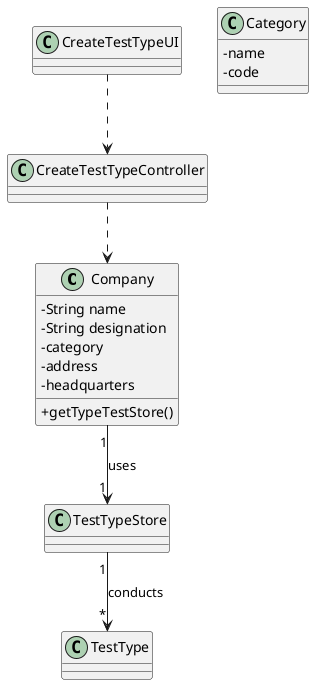 @startuml
skinparam classAttributeIconSize 0

class Company{
-String name
-String designation
-category
-address
-headquarters
+getTypeTestStore()
}

class CreateTestTypeUI{
}

class CreateTestTypeController{
}

class TestType{
}

class Category{
-name
-code
}

class TestTypeStore{
}

CreateTestTypeUI ..> CreateTestTypeController
CreateTestTypeController ..> Company
Company"1"--> "1" TestTypeStore : uses
TestTypeStore "1"-->"*" TestType : conducts

@enduml